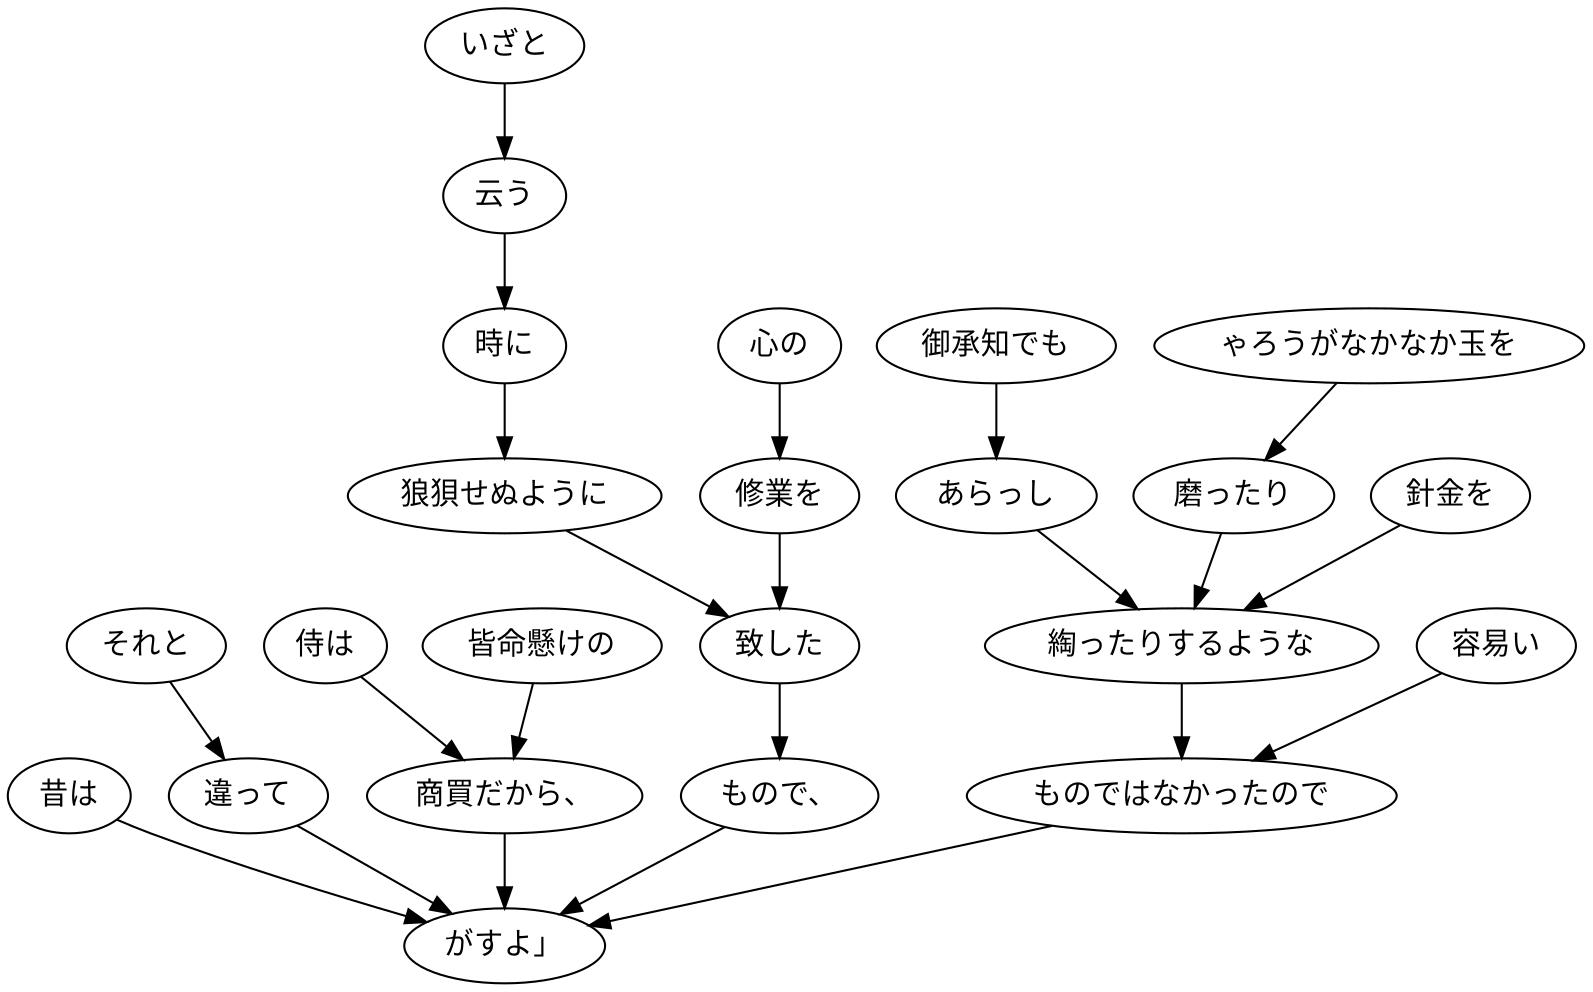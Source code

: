 digraph graph5973 {
	node0 [label="昔は"];
	node1 [label="それと"];
	node2 [label="違って"];
	node3 [label="侍は"];
	node4 [label="皆命懸けの"];
	node5 [label="商買だから、"];
	node6 [label="いざと"];
	node7 [label="云う"];
	node8 [label="時に"];
	node9 [label="狼狽せぬように"];
	node10 [label="心の"];
	node11 [label="修業を"];
	node12 [label="致した"];
	node13 [label="もので、"];
	node14 [label="御承知でも"];
	node15 [label="あらっし"];
	node16 [label="ゃろうがなかなか玉を"];
	node17 [label="磨ったり"];
	node18 [label="針金を"];
	node19 [label="綯ったりするような"];
	node20 [label="容易い"];
	node21 [label="ものではなかったので"];
	node22 [label="がすよ」"];
	node0 -> node22;
	node1 -> node2;
	node2 -> node22;
	node3 -> node5;
	node4 -> node5;
	node5 -> node22;
	node6 -> node7;
	node7 -> node8;
	node8 -> node9;
	node9 -> node12;
	node10 -> node11;
	node11 -> node12;
	node12 -> node13;
	node13 -> node22;
	node14 -> node15;
	node15 -> node19;
	node16 -> node17;
	node17 -> node19;
	node18 -> node19;
	node19 -> node21;
	node20 -> node21;
	node21 -> node22;
}
